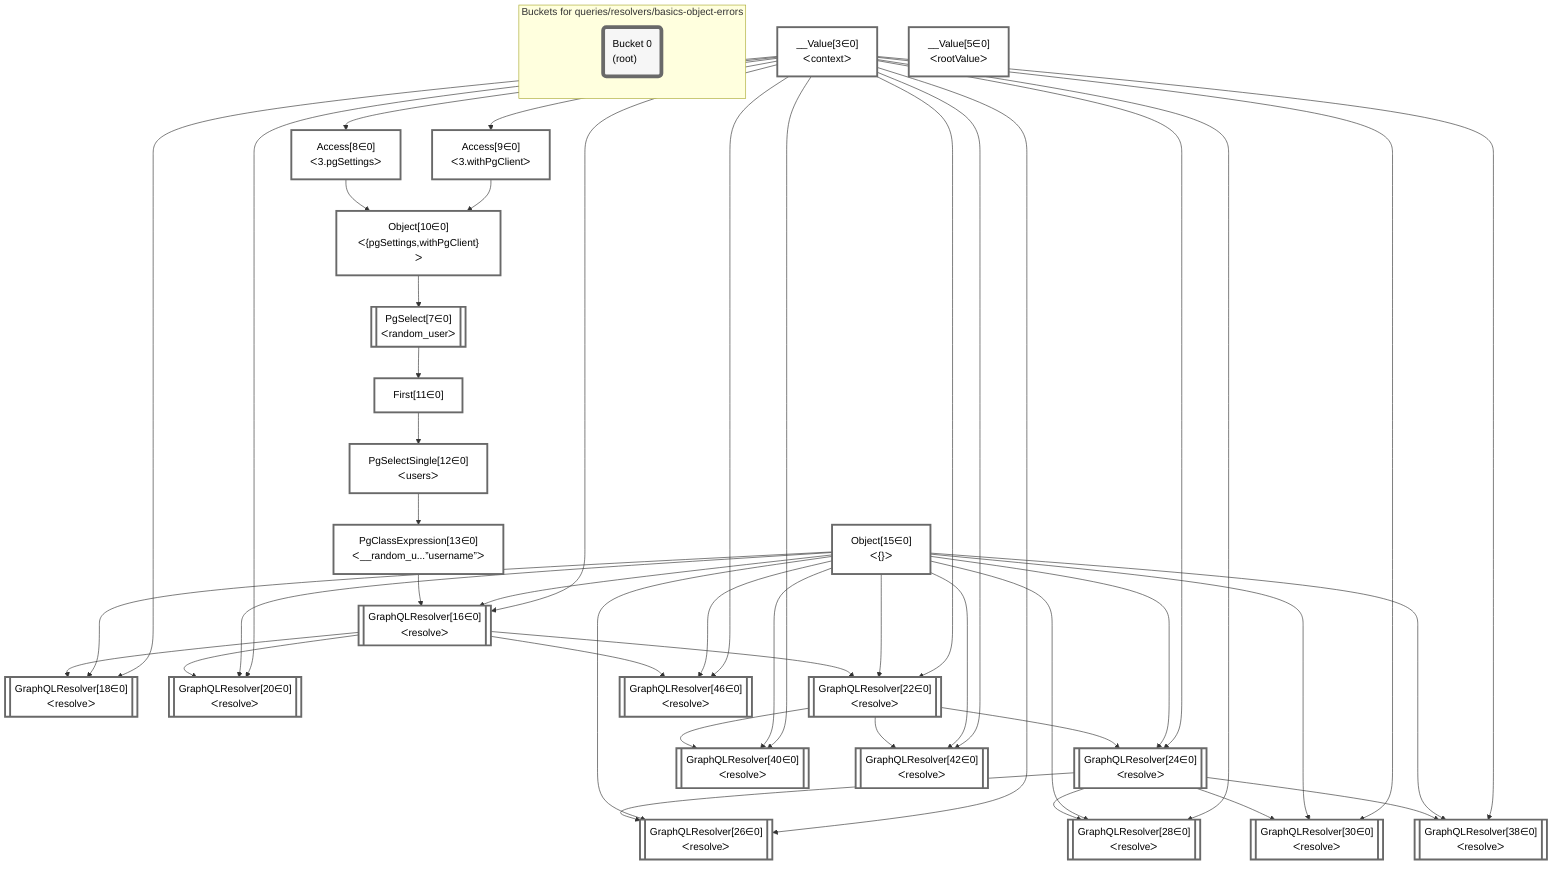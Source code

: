 graph TD
    classDef path fill:#eee,stroke:#000,color:#000
    classDef plan fill:#fff,stroke-width:3px,color:#000
    classDef itemplan fill:#fff,stroke-width:6px,color:#000
    classDef sideeffectplan fill:#f00,stroke-width:6px,color:#000
    classDef bucket fill:#f6f6f6,color:#000,stroke-width:6px,text-align:left


    %% define steps
    __Value3["__Value[3∈0]<br />ᐸcontextᐳ"]:::plan
    __Value5["__Value[5∈0]<br />ᐸrootValueᐳ"]:::plan
    Access8["Access[8∈0]<br />ᐸ3.pgSettingsᐳ"]:::plan
    Access9["Access[9∈0]<br />ᐸ3.withPgClientᐳ"]:::plan
    Object10["Object[10∈0]<br />ᐸ{pgSettings,withPgClient}ᐳ"]:::plan
    PgSelect7[["PgSelect[7∈0]<br />ᐸrandom_userᐳ"]]:::plan
    First11["First[11∈0]"]:::plan
    PgSelectSingle12["PgSelectSingle[12∈0]<br />ᐸusersᐳ"]:::plan
    PgClassExpression13["PgClassExpression[13∈0]<br />ᐸ__random_u...”username”ᐳ"]:::plan
    Object15["Object[15∈0]<br />ᐸ{}ᐳ"]:::plan
    GraphQLResolver16[["GraphQLResolver[16∈0]<br />ᐸresolveᐳ"]]:::plan
    GraphQLResolver18[["GraphQLResolver[18∈0]<br />ᐸresolveᐳ"]]:::plan
    GraphQLResolver20[["GraphQLResolver[20∈0]<br />ᐸresolveᐳ"]]:::plan
    GraphQLResolver22[["GraphQLResolver[22∈0]<br />ᐸresolveᐳ"]]:::plan
    GraphQLResolver24[["GraphQLResolver[24∈0]<br />ᐸresolveᐳ"]]:::plan
    GraphQLResolver26[["GraphQLResolver[26∈0]<br />ᐸresolveᐳ"]]:::plan
    GraphQLResolver28[["GraphQLResolver[28∈0]<br />ᐸresolveᐳ"]]:::plan
    GraphQLResolver30[["GraphQLResolver[30∈0]<br />ᐸresolveᐳ"]]:::plan
    GraphQLResolver38[["GraphQLResolver[38∈0]<br />ᐸresolveᐳ"]]:::plan
    GraphQLResolver40[["GraphQLResolver[40∈0]<br />ᐸresolveᐳ"]]:::plan
    GraphQLResolver42[["GraphQLResolver[42∈0]<br />ᐸresolveᐳ"]]:::plan
    GraphQLResolver46[["GraphQLResolver[46∈0]<br />ᐸresolveᐳ"]]:::plan

    %% plan dependencies
    __Value3 --> Access8
    __Value3 --> Access9
    Access8 & Access9 --> Object10
    Object10 --> PgSelect7
    PgSelect7 --> First11
    First11 --> PgSelectSingle12
    PgSelectSingle12 --> PgClassExpression13
    PgClassExpression13 & Object15 & __Value3 --> GraphQLResolver16
    GraphQLResolver16 & Object15 & __Value3 --> GraphQLResolver18
    GraphQLResolver16 & Object15 & __Value3 --> GraphQLResolver20
    GraphQLResolver16 & Object15 & __Value3 --> GraphQLResolver22
    GraphQLResolver22 & Object15 & __Value3 --> GraphQLResolver24
    GraphQLResolver24 & Object15 & __Value3 --> GraphQLResolver26
    GraphQLResolver24 & Object15 & __Value3 --> GraphQLResolver28
    GraphQLResolver24 & Object15 & __Value3 --> GraphQLResolver30
    GraphQLResolver24 & Object15 & __Value3 --> GraphQLResolver38
    GraphQLResolver22 & Object15 & __Value3 --> GraphQLResolver40
    GraphQLResolver22 & Object15 & __Value3 --> GraphQLResolver42
    GraphQLResolver16 & Object15 & __Value3 --> GraphQLResolver46

    %% plan-to-path relationships

    subgraph "Buckets for queries/resolvers/basics-object-errors"
    Bucket0("Bucket 0<br />(root)"):::bucket
    classDef bucket0 stroke:#696969
    class Bucket0,__Value3,__Value5,PgSelect7,Access8,Access9,Object10,First11,PgSelectSingle12,PgClassExpression13,Object15,GraphQLResolver16,GraphQLResolver18,GraphQLResolver20,GraphQLResolver22,GraphQLResolver24,GraphQLResolver26,GraphQLResolver28,GraphQLResolver30,GraphQLResolver38,GraphQLResolver40,GraphQLResolver42,GraphQLResolver46 bucket0
    end